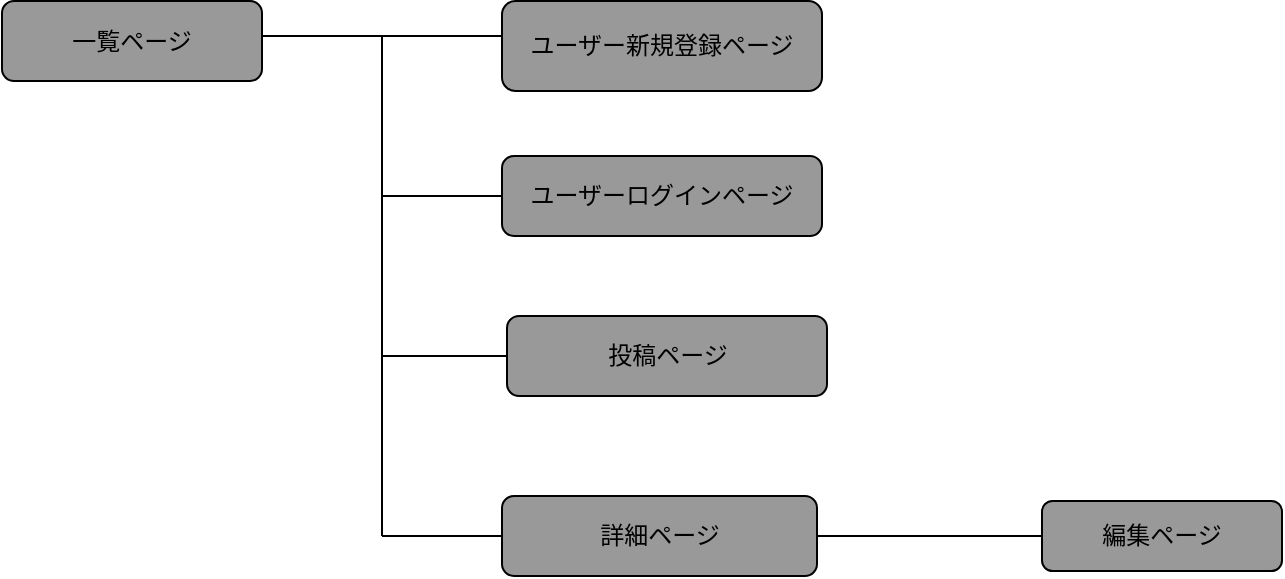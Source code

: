 <mxfile>
    <diagram id="XCpoc0mGKwsb8E5i6WST" name="ページ1">
        <mxGraphModel dx="694" dy="520" grid="1" gridSize="10" guides="1" tooltips="1" connect="1" arrows="1" fold="1" page="1" pageScale="1" pageWidth="827" pageHeight="1169" background="#ffffff" math="0" shadow="0">
            <root>
                <mxCell id="0"/>
                <mxCell id="1" parent="0"/>
                <mxCell id="2" value="&lt;font color=&quot;#000000&quot;&gt;一覧ページ&lt;/font&gt;" style="rounded=1;whiteSpace=wrap;html=1;fillColor=#999999;" vertex="1" parent="1">
                    <mxGeometry x="70" y="102.5" width="130" height="40" as="geometry"/>
                </mxCell>
                <mxCell id="3" value="ユーザー新規登録ページ" style="rounded=1;whiteSpace=wrap;html=1;fontColor=#000000;fillColor=#999999;" vertex="1" parent="1">
                    <mxGeometry x="320" y="102.5" width="160" height="45" as="geometry"/>
                </mxCell>
                <mxCell id="4" value="ユーザーログインページ" style="rounded=1;whiteSpace=wrap;html=1;fontColor=#000000;fillColor=#999999;" vertex="1" parent="1">
                    <mxGeometry x="320" y="180" width="160" height="40" as="geometry"/>
                </mxCell>
                <mxCell id="5" value="投稿ページ" style="rounded=1;whiteSpace=wrap;html=1;fontColor=#000000;fillColor=#999999;" vertex="1" parent="1">
                    <mxGeometry x="322.5" y="260" width="160" height="40" as="geometry"/>
                </mxCell>
                <mxCell id="6" value="詳細ページ" style="rounded=1;whiteSpace=wrap;html=1;fontColor=#000000;fillColor=#999999;" vertex="1" parent="1">
                    <mxGeometry x="320" y="350" width="157.5" height="40" as="geometry"/>
                </mxCell>
                <mxCell id="7" value="" style="endArrow=none;html=1;fontColor=#000000;strokeColor=#000000;" edge="1" parent="1">
                    <mxGeometry width="50" height="50" relative="1" as="geometry">
                        <mxPoint x="200" y="120" as="sourcePoint"/>
                        <mxPoint x="320" y="120" as="targetPoint"/>
                    </mxGeometry>
                </mxCell>
                <mxCell id="8" value="" style="endArrow=none;html=1;fontColor=#000000;strokeColor=#000000;" edge="1" parent="1">
                    <mxGeometry width="50" height="50" relative="1" as="geometry">
                        <mxPoint x="260" y="370" as="sourcePoint"/>
                        <mxPoint x="260" y="120" as="targetPoint"/>
                    </mxGeometry>
                </mxCell>
                <mxCell id="10" value="" style="endArrow=none;html=1;fontColor=#000000;entryX=0;entryY=0.5;entryDx=0;entryDy=0;strokeColor=#000000;" edge="1" parent="1" target="4">
                    <mxGeometry width="50" height="50" relative="1" as="geometry">
                        <mxPoint x="260" y="200" as="sourcePoint"/>
                        <mxPoint x="380" y="260" as="targetPoint"/>
                    </mxGeometry>
                </mxCell>
                <mxCell id="11" value="" style="endArrow=none;html=1;fontColor=#000000;entryX=0;entryY=0.5;entryDx=0;entryDy=0;strokeColor=#000000;" edge="1" parent="1" target="5">
                    <mxGeometry width="50" height="50" relative="1" as="geometry">
                        <mxPoint x="260" y="280" as="sourcePoint"/>
                        <mxPoint x="320" y="280" as="targetPoint"/>
                    </mxGeometry>
                </mxCell>
                <mxCell id="12" value="" style="endArrow=none;html=1;fontColor=#000000;entryX=0;entryY=0.5;entryDx=0;entryDy=0;strokeColor=#000000;" edge="1" parent="1" target="6">
                    <mxGeometry width="50" height="50" relative="1" as="geometry">
                        <mxPoint x="260" y="370" as="sourcePoint"/>
                        <mxPoint x="380" y="260" as="targetPoint"/>
                    </mxGeometry>
                </mxCell>
                <mxCell id="13" value="編集ページ" style="rounded=1;whiteSpace=wrap;html=1;fontColor=#000000;fillColor=#999999;" vertex="1" parent="1">
                    <mxGeometry x="590" y="352.5" width="120" height="35" as="geometry"/>
                </mxCell>
                <mxCell id="15" value="" style="endArrow=none;html=1;fontColor=#000000;entryX=0;entryY=0.5;entryDx=0;entryDy=0;exitX=1;exitY=0.5;exitDx=0;exitDy=0;strokeColor=#000000;" edge="1" parent="1" source="6" target="13">
                    <mxGeometry width="50" height="50" relative="1" as="geometry">
                        <mxPoint x="380" y="310" as="sourcePoint"/>
                        <mxPoint x="430" y="260" as="targetPoint"/>
                    </mxGeometry>
                </mxCell>
            </root>
        </mxGraphModel>
    </diagram>
</mxfile>
